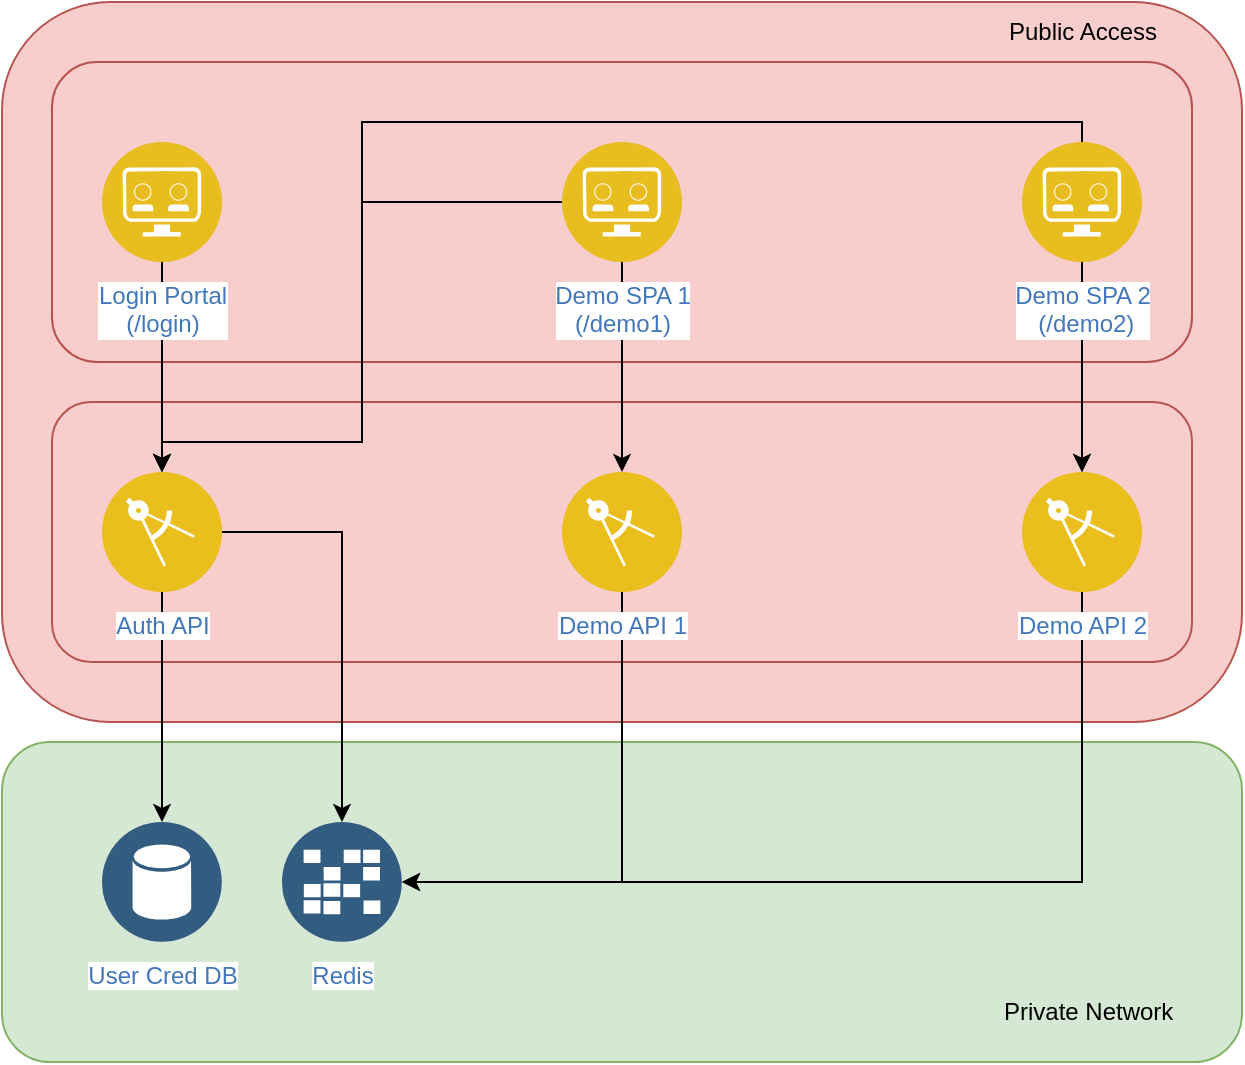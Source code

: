 <mxfile version="20.3.0" type="device"><diagram id="vDAsaNtxXmFvEKY6ahnv" name="Page-1"><mxGraphModel dx="2029" dy="781" grid="1" gridSize="10" guides="1" tooltips="1" connect="1" arrows="1" fold="1" page="1" pageScale="1" pageWidth="850" pageHeight="1100" math="0" shadow="0"><root><mxCell id="0"/><mxCell id="1" parent="0"/><mxCell id="jHTtF6pmdJFvDmBwdfPS-23" value="" style="rounded=1;whiteSpace=wrap;html=1;fillColor=#d5e8d4;strokeColor=#82b366;" vertex="1" parent="1"><mxGeometry x="40" y="420" width="620" height="160" as="geometry"/></mxCell><mxCell id="jHTtF6pmdJFvDmBwdfPS-3" style="edgeStyle=orthogonalEdgeStyle;rounded=0;orthogonalLoop=1;jettySize=auto;html=1;exitX=0.5;exitY=1;exitDx=0;exitDy=0;entryX=0.5;entryY=0;entryDx=0;entryDy=0;" edge="1" parent="1" source="jHTtF6pmdJFvDmBwdfPS-2"><mxGeometry relative="1" as="geometry"><mxPoint x="210" y="290" as="targetPoint"/></mxGeometry></mxCell><mxCell id="jHTtF6pmdJFvDmBwdfPS-22" value="" style="rounded=1;whiteSpace=wrap;html=1;fillColor=#f8cecc;strokeColor=#b85450;" vertex="1" parent="1"><mxGeometry x="40" y="50" width="620" height="360" as="geometry"/></mxCell><mxCell id="jHTtF6pmdJFvDmBwdfPS-27" value="" style="rounded=1;whiteSpace=wrap;html=1;fillColor=#f8cecc;strokeColor=#b85450;" vertex="1" parent="1"><mxGeometry x="65" y="80" width="570" height="150" as="geometry"/></mxCell><mxCell id="jHTtF6pmdJFvDmBwdfPS-26" value="" style="rounded=1;whiteSpace=wrap;html=1;fillColor=#f8cecc;strokeColor=#b85450;" vertex="1" parent="1"><mxGeometry x="65" y="250" width="570" height="130" as="geometry"/></mxCell><mxCell id="jHTtF6pmdJFvDmBwdfPS-28" value="" style="edgeStyle=orthogonalEdgeStyle;rounded=0;orthogonalLoop=1;jettySize=auto;html=1;" edge="1" parent="1" source="jHTtF6pmdJFvDmBwdfPS-2" target="jHTtF6pmdJFvDmBwdfPS-4"><mxGeometry relative="1" as="geometry"/></mxCell><mxCell id="jHTtF6pmdJFvDmBwdfPS-2" value="Login Portal &lt;br&gt;(/login)" style="aspect=fixed;perimeter=ellipsePerimeter;html=1;align=center;shadow=0;dashed=0;fontColor=#4277BB;labelBackgroundColor=#ffffff;fontSize=12;spacingTop=3;image;image=img/lib/ibm/applications/api_developer_portal.svg;" vertex="1" parent="1"><mxGeometry x="90" y="120" width="60" height="60" as="geometry"/></mxCell><mxCell id="jHTtF6pmdJFvDmBwdfPS-7" value="" style="edgeStyle=orthogonalEdgeStyle;rounded=0;orthogonalLoop=1;jettySize=auto;html=1;" edge="1" parent="1" source="jHTtF6pmdJFvDmBwdfPS-4" target="jHTtF6pmdJFvDmBwdfPS-5"><mxGeometry relative="1" as="geometry"/></mxCell><mxCell id="jHTtF6pmdJFvDmBwdfPS-10" style="edgeStyle=orthogonalEdgeStyle;rounded=0;orthogonalLoop=1;jettySize=auto;html=1;exitX=1;exitY=0.5;exitDx=0;exitDy=0;entryX=0.5;entryY=0;entryDx=0;entryDy=0;" edge="1" parent="1" source="jHTtF6pmdJFvDmBwdfPS-4" target="jHTtF6pmdJFvDmBwdfPS-8"><mxGeometry relative="1" as="geometry"><mxPoint x="370" y="320.034" as="targetPoint"/></mxGeometry></mxCell><mxCell id="jHTtF6pmdJFvDmBwdfPS-4" value="Auth API" style="aspect=fixed;perimeter=ellipsePerimeter;html=1;align=center;shadow=0;dashed=0;fontColor=#4277BB;labelBackgroundColor=#ffffff;fontSize=12;spacingTop=3;image;image=img/lib/ibm/applications/enterprise_applications.svg;" vertex="1" parent="1"><mxGeometry x="90" y="285" width="60" height="60" as="geometry"/></mxCell><mxCell id="jHTtF6pmdJFvDmBwdfPS-5" value="User Cred DB" style="aspect=fixed;perimeter=ellipsePerimeter;html=1;align=center;shadow=0;dashed=0;fontColor=#4277BB;labelBackgroundColor=#ffffff;fontSize=12;spacingTop=3;image;image=img/lib/ibm/data/data_services.svg;" vertex="1" parent="1"><mxGeometry x="90" y="460" width="60" height="60" as="geometry"/></mxCell><mxCell id="jHTtF6pmdJFvDmBwdfPS-8" value="Redis" style="aspect=fixed;perimeter=ellipsePerimeter;html=1;align=center;shadow=0;dashed=0;fontColor=#4277BB;labelBackgroundColor=#ffffff;fontSize=12;spacingTop=3;image;image=img/lib/ibm/data/caches.svg;" vertex="1" parent="1"><mxGeometry x="180" y="460" width="60" height="60" as="geometry"/></mxCell><mxCell id="jHTtF6pmdJFvDmBwdfPS-29" value="" style="edgeStyle=orthogonalEdgeStyle;rounded=0;orthogonalLoop=1;jettySize=auto;html=1;" edge="1" parent="1" source="jHTtF6pmdJFvDmBwdfPS-13" target="jHTtF6pmdJFvDmBwdfPS-14"><mxGeometry relative="1" as="geometry"/></mxCell><mxCell id="jHTtF6pmdJFvDmBwdfPS-43" style="edgeStyle=orthogonalEdgeStyle;rounded=0;orthogonalLoop=1;jettySize=auto;html=1;exitX=0;exitY=0.5;exitDx=0;exitDy=0;entryX=0.5;entryY=0;entryDx=0;entryDy=0;" edge="1" parent="1" source="jHTtF6pmdJFvDmBwdfPS-13" target="jHTtF6pmdJFvDmBwdfPS-4"><mxGeometry relative="1" as="geometry"><Array as="points"><mxPoint x="220" y="150"/><mxPoint x="220" y="270"/><mxPoint x="120" y="270"/></Array></mxGeometry></mxCell><mxCell id="jHTtF6pmdJFvDmBwdfPS-13" value="Demo SPA 1 &lt;br&gt;(/demo1)" style="aspect=fixed;perimeter=ellipsePerimeter;html=1;align=center;shadow=0;dashed=0;fontColor=#4277BB;labelBackgroundColor=#ffffff;fontSize=12;spacingTop=3;image;image=img/lib/ibm/applications/api_developer_portal.svg;" vertex="1" parent="1"><mxGeometry x="320" y="120" width="60" height="60" as="geometry"/></mxCell><mxCell id="jHTtF6pmdJFvDmBwdfPS-16" style="edgeStyle=orthogonalEdgeStyle;rounded=0;orthogonalLoop=1;jettySize=auto;html=1;exitX=0.5;exitY=1;exitDx=0;exitDy=0;entryX=1;entryY=0.5;entryDx=0;entryDy=0;" edge="1" parent="1" source="jHTtF6pmdJFvDmBwdfPS-14" target="jHTtF6pmdJFvDmBwdfPS-8"><mxGeometry relative="1" as="geometry"/></mxCell><mxCell id="jHTtF6pmdJFvDmBwdfPS-14" value="Demo API 1" style="aspect=fixed;perimeter=ellipsePerimeter;html=1;align=center;shadow=0;dashed=0;fontColor=#4277BB;labelBackgroundColor=#ffffff;fontSize=12;spacingTop=3;image;image=img/lib/ibm/applications/enterprise_applications.svg;" vertex="1" parent="1"><mxGeometry x="320" y="285" width="60" height="60" as="geometry"/></mxCell><mxCell id="jHTtF6pmdJFvDmBwdfPS-30" value="" style="edgeStyle=orthogonalEdgeStyle;rounded=0;orthogonalLoop=1;jettySize=auto;html=1;" edge="1" parent="1" source="jHTtF6pmdJFvDmBwdfPS-19" target="jHTtF6pmdJFvDmBwdfPS-20"><mxGeometry relative="1" as="geometry"/></mxCell><mxCell id="jHTtF6pmdJFvDmBwdfPS-42" value="" style="edgeStyle=orthogonalEdgeStyle;rounded=0;orthogonalLoop=1;jettySize=auto;html=1;" edge="1" parent="1" source="jHTtF6pmdJFvDmBwdfPS-19" target="jHTtF6pmdJFvDmBwdfPS-20"><mxGeometry relative="1" as="geometry"/></mxCell><mxCell id="jHTtF6pmdJFvDmBwdfPS-45" style="edgeStyle=orthogonalEdgeStyle;rounded=0;orthogonalLoop=1;jettySize=auto;html=1;exitX=0.5;exitY=0;exitDx=0;exitDy=0;entryX=0.5;entryY=0;entryDx=0;entryDy=0;strokeColor=default;" edge="1" parent="1" source="jHTtF6pmdJFvDmBwdfPS-19" target="jHTtF6pmdJFvDmBwdfPS-4"><mxGeometry relative="1" as="geometry"><Array as="points"><mxPoint x="580" y="110"/><mxPoint x="220" y="110"/><mxPoint x="220" y="270"/><mxPoint x="120" y="270"/></Array></mxGeometry></mxCell><mxCell id="jHTtF6pmdJFvDmBwdfPS-19" value="Demo SPA 2&lt;br&gt;&amp;nbsp;(/demo2)" style="aspect=fixed;perimeter=ellipsePerimeter;html=1;align=center;shadow=0;dashed=0;fontColor=#4277BB;labelBackgroundColor=#ffffff;fontSize=12;spacingTop=3;image;image=img/lib/ibm/applications/api_developer_portal.svg;" vertex="1" parent="1"><mxGeometry x="550" y="120" width="60" height="60" as="geometry"/></mxCell><mxCell id="jHTtF6pmdJFvDmBwdfPS-21" style="edgeStyle=orthogonalEdgeStyle;rounded=0;orthogonalLoop=1;jettySize=auto;html=1;exitX=0.5;exitY=1;exitDx=0;exitDy=0;entryX=1;entryY=0.5;entryDx=0;entryDy=0;" edge="1" parent="1" source="jHTtF6pmdJFvDmBwdfPS-20" target="jHTtF6pmdJFvDmBwdfPS-8"><mxGeometry relative="1" as="geometry"/></mxCell><mxCell id="jHTtF6pmdJFvDmBwdfPS-20" value="Demo API 2" style="aspect=fixed;perimeter=ellipsePerimeter;html=1;align=center;shadow=0;dashed=0;fontColor=#4277BB;labelBackgroundColor=#ffffff;fontSize=12;spacingTop=3;image;image=img/lib/ibm/applications/enterprise_applications.svg;" vertex="1" parent="1"><mxGeometry x="550" y="285" width="60" height="60" as="geometry"/></mxCell><mxCell id="jHTtF6pmdJFvDmBwdfPS-24" value="Public Access" style="text;html=1;align=center;verticalAlign=middle;resizable=0;points=[];autosize=1;strokeColor=none;fillColor=none;" vertex="1" parent="1"><mxGeometry x="530" y="50" width="100" height="30" as="geometry"/></mxCell><mxCell id="jHTtF6pmdJFvDmBwdfPS-25" value="Private Network&amp;nbsp;" style="text;html=1;strokeColor=none;fillColor=none;align=center;verticalAlign=middle;whiteSpace=wrap;rounded=0;" vertex="1" parent="1"><mxGeometry x="535" y="540" width="100" height="30" as="geometry"/></mxCell></root></mxGraphModel></diagram></mxfile>